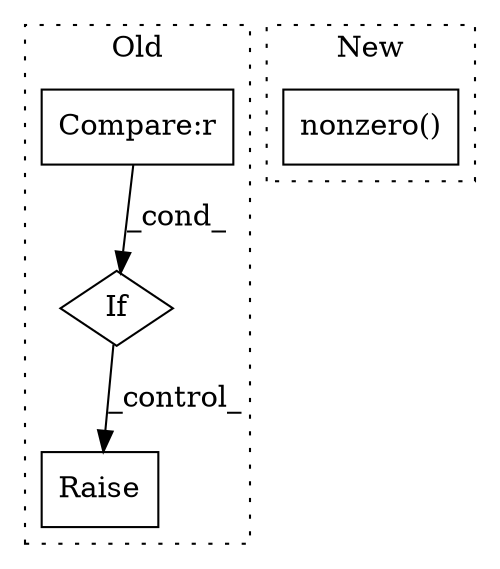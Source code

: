 digraph G {
subgraph cluster0 {
1 [label="Raise" a="91" s="6633" l="6" shape="box"];
3 [label="If" a="96" s="5881" l="3" shape="diamond"];
4 [label="Compare:r" a="40" s="5884" l="21" shape="box"];
label = "Old";
style="dotted";
}
subgraph cluster1 {
2 [label="nonzero()" a="75" s="5361" l="31" shape="box"];
label = "New";
style="dotted";
}
3 -> 1 [label="_control_"];
4 -> 3 [label="_cond_"];
}
